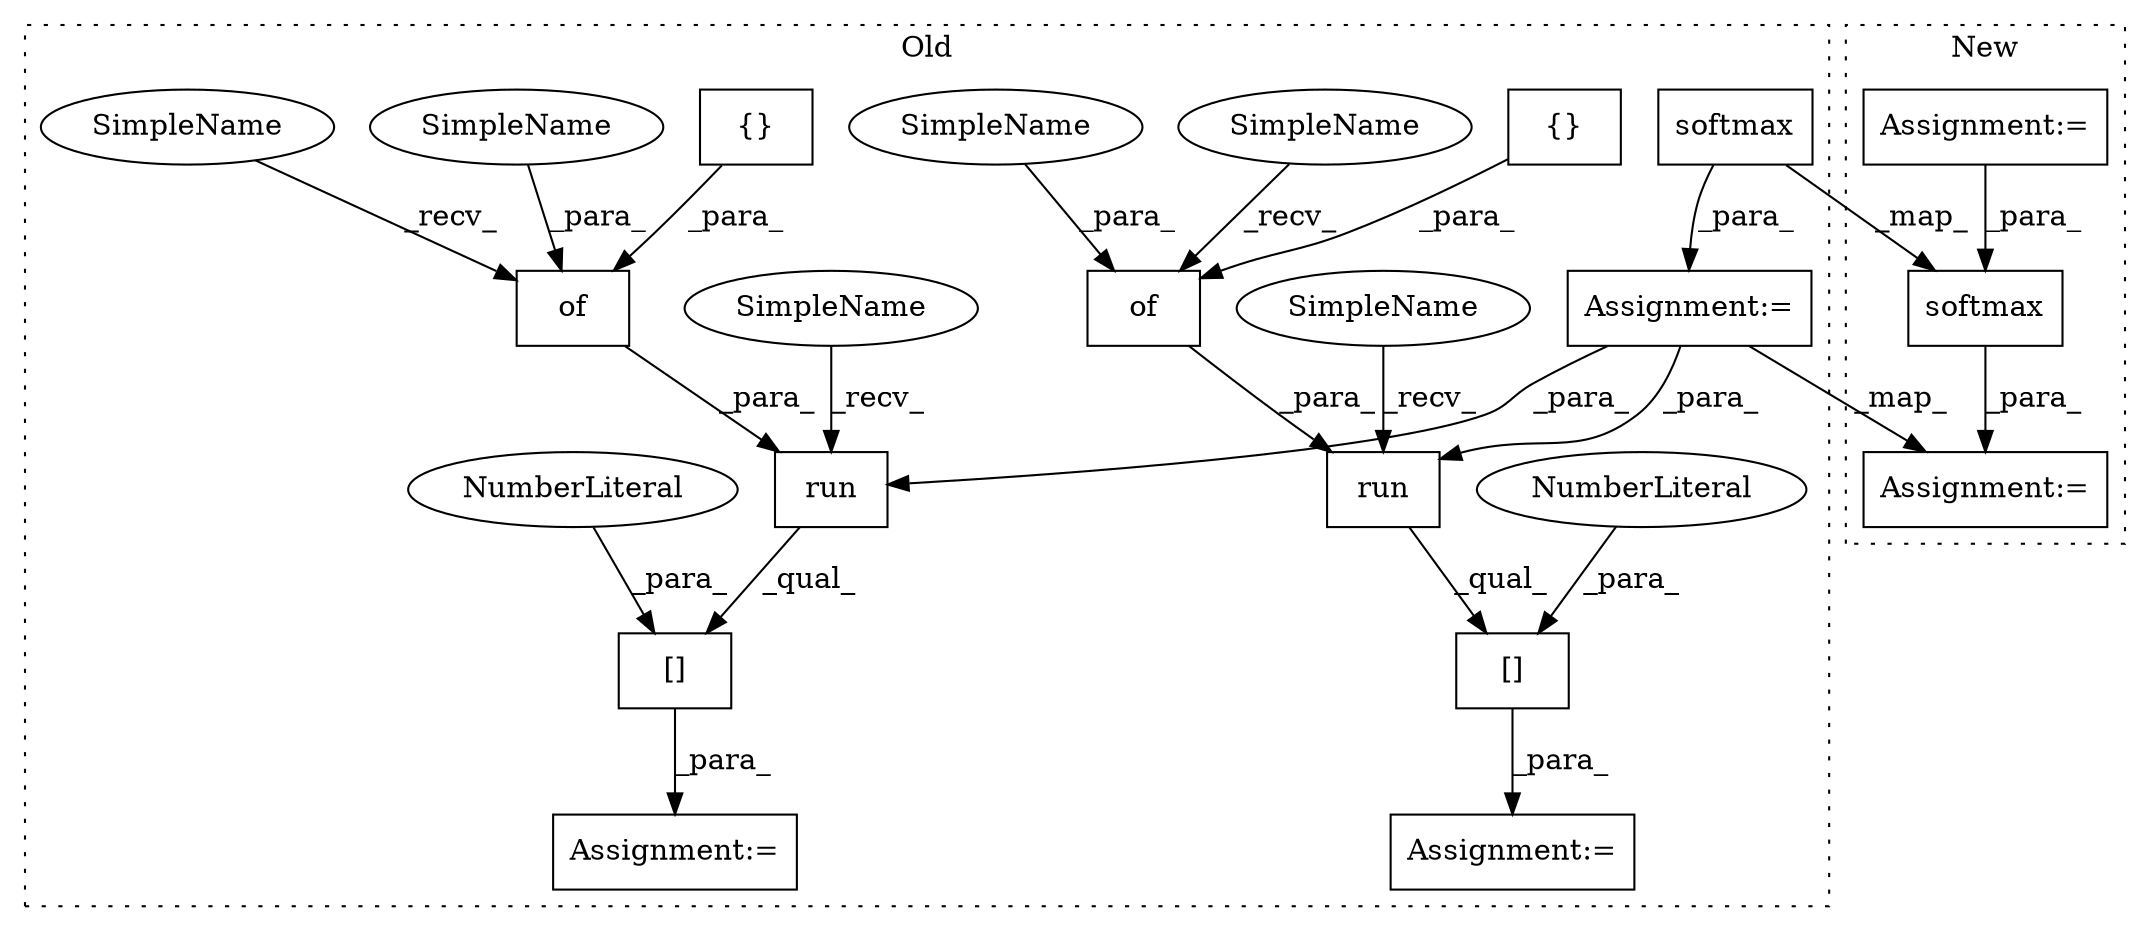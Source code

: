 digraph G {
subgraph cluster0 {
1 [label="softmax" a="32" s="730,757" l="8,1" shape="box"];
4 [label="Assignment:=" a="7" s="715" l="1" shape="box"];
6 [label="[]" a="2" s="969,1012" l="42,1" shape="box"];
7 [label="{}" a="4" s="1002,1007" l="1,1" shape="box"];
8 [label="[]" a="2" s="1052,1095" l="42,1" shape="box"];
9 [label="{}" a="4" s="1085,1090" l="1,1" shape="box"];
10 [label="NumberLiteral" a="34" s="1094" l="1" shape="ellipse"];
11 [label="NumberLiteral" a="34" s="1011" l="1" shape="ellipse"];
12 [label="run" a="32" s="1057,1092" l="4,1" shape="box"];
13 [label="run" a="32" s="974,1009" l="4,1" shape="box"];
14 [label="of" a="32" s="1071,1091" l="3,1" shape="box"];
15 [label="of" a="32" s="988,1008" l="3,1" shape="box"];
16 [label="Assignment:=" a="7" s="968" l="1" shape="box"];
17 [label="Assignment:=" a="7" s="1051" l="1" shape="box"];
18 [label="SimpleName" a="42" s="984" l="3" shape="ellipse"];
19 [label="SimpleName" a="42" s="1067" l="3" shape="ellipse"];
20 [label="SimpleName" a="42" s="1052" l="4" shape="ellipse"];
21 [label="SimpleName" a="42" s="969" l="4" shape="ellipse"];
22 [label="SimpleName" a="42" s="1074" l="1" shape="ellipse"];
23 [label="SimpleName" a="42" s="991" l="1" shape="ellipse"];
label = "Old";
style="dotted";
}
subgraph cluster1 {
2 [label="softmax" a="32" s="717,731" l="8,1" shape="box"];
3 [label="Assignment:=" a="7" s="668" l="1" shape="box"];
5 [label="Assignment:=" a="7" s="702" l="1" shape="box"];
label = "New";
style="dotted";
}
1 -> 2 [label="_map_"];
1 -> 4 [label="_para_"];
2 -> 5 [label="_para_"];
3 -> 2 [label="_para_"];
4 -> 12 [label="_para_"];
4 -> 13 [label="_para_"];
4 -> 5 [label="_map_"];
6 -> 16 [label="_para_"];
7 -> 15 [label="_para_"];
8 -> 17 [label="_para_"];
9 -> 14 [label="_para_"];
10 -> 8 [label="_para_"];
11 -> 6 [label="_para_"];
12 -> 8 [label="_qual_"];
13 -> 6 [label="_qual_"];
14 -> 12 [label="_para_"];
15 -> 13 [label="_para_"];
18 -> 15 [label="_recv_"];
19 -> 14 [label="_recv_"];
20 -> 12 [label="_recv_"];
21 -> 13 [label="_recv_"];
22 -> 14 [label="_para_"];
23 -> 15 [label="_para_"];
}